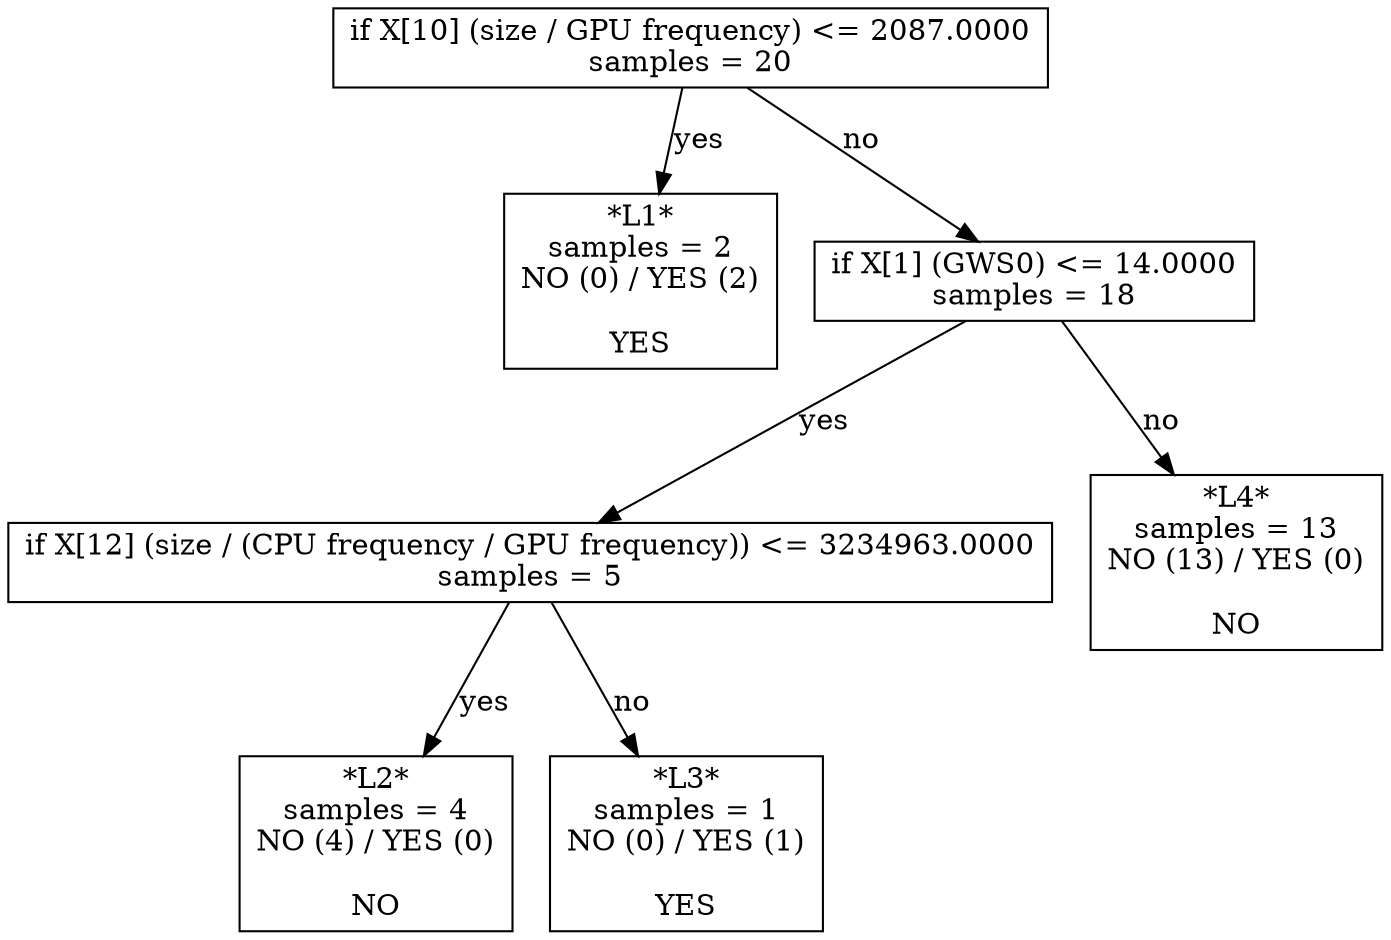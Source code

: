 digraph Tree {
0 [label="if X[10] (size / GPU frequency) <= 2087.0000\nsamples = 20", shape="box"] ;
1 [label="*L1*\nsamples = 2\nNO (0) / YES (2)\n\nYES", shape="box"] ;
0 -> 1 [label="yes"];
2 [label="if X[1] (GWS0) <= 14.0000\nsamples = 18", shape="box"] ;
0 -> 2 [label="no"];
3 [label="if X[12] (size / (CPU frequency / GPU frequency)) <= 3234963.0000\nsamples = 5", shape="box"] ;
2 -> 3 [label="yes"];
4 [label="*L2*\nsamples = 4\nNO (4) / YES (0)\n\nNO", shape="box"] ;
3 -> 4 [label="yes"];
5 [label="*L3*\nsamples = 1\nNO (0) / YES (1)\n\nYES", shape="box"] ;
3 -> 5 [label="no"];
6 [label="*L4*\nsamples = 13\nNO (13) / YES (0)\n\nNO", shape="box"] ;
2 -> 6 [label="no"];
}

